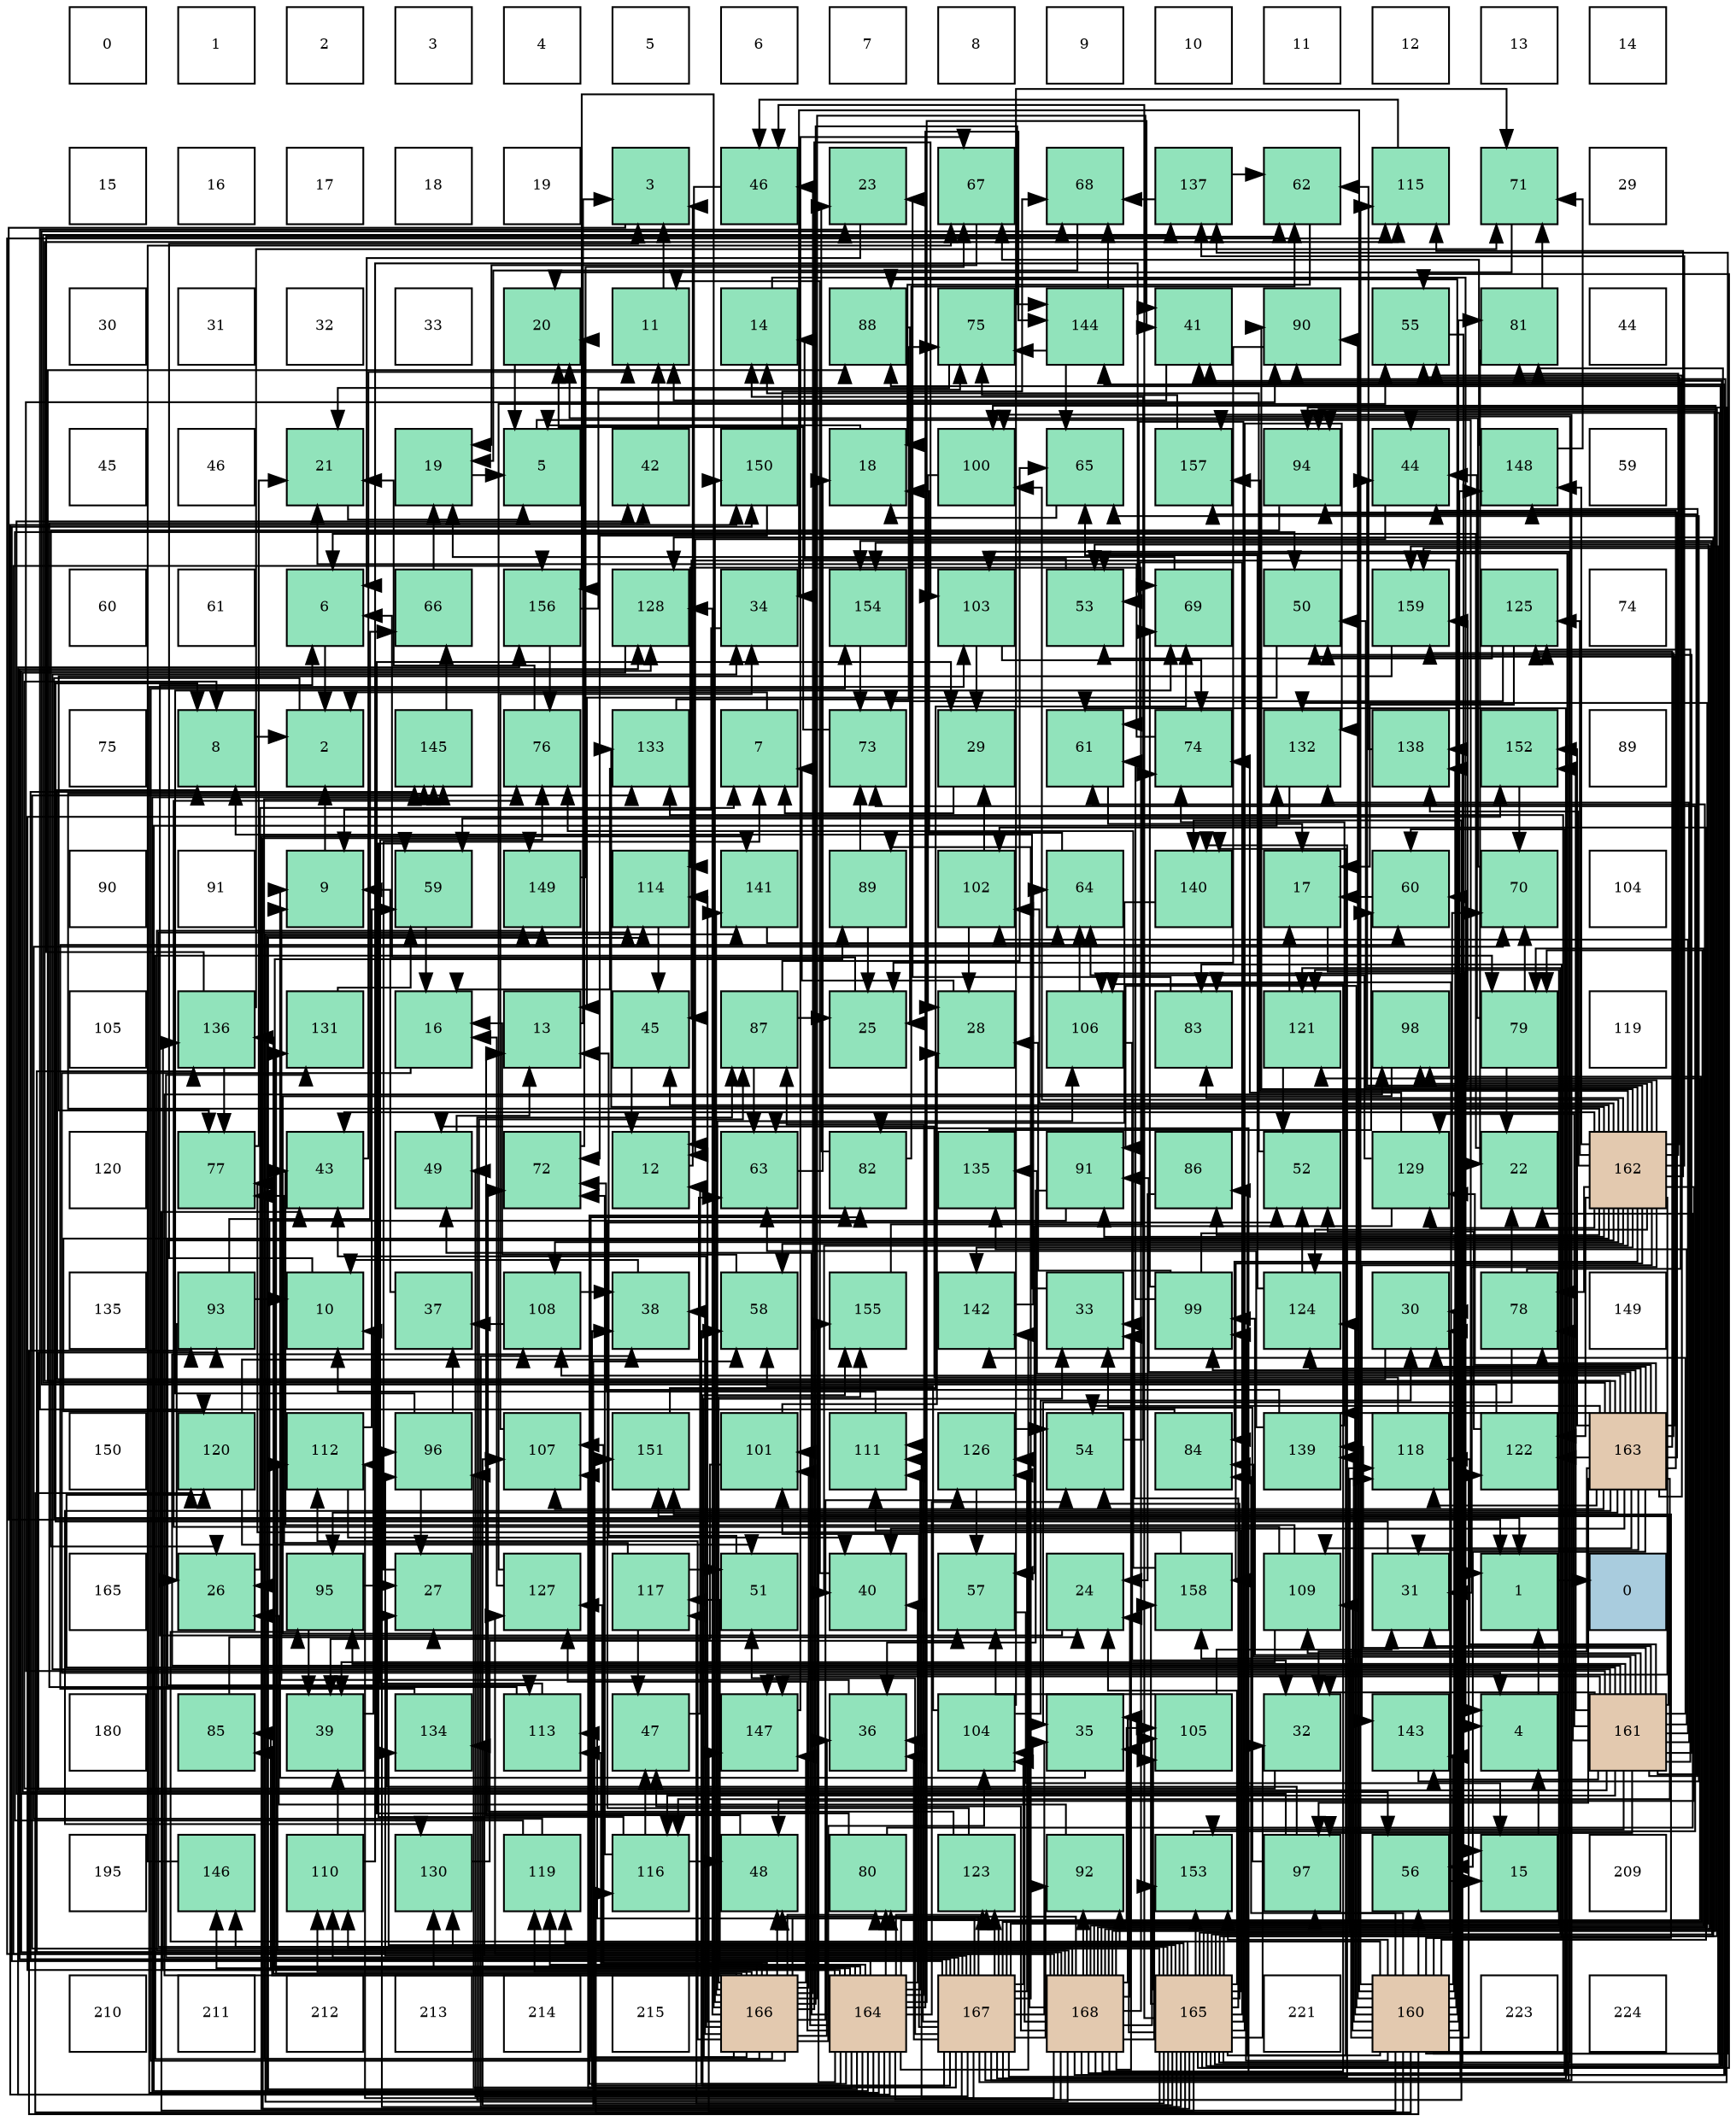 digraph layout{
 rankdir=TB;
 splines=ortho;
 node [style=filled shape=square fixedsize=true width=0.6];
0[label="0", fontsize=8, fillcolor="#ffffff"];
1[label="1", fontsize=8, fillcolor="#ffffff"];
2[label="2", fontsize=8, fillcolor="#ffffff"];
3[label="3", fontsize=8, fillcolor="#ffffff"];
4[label="4", fontsize=8, fillcolor="#ffffff"];
5[label="5", fontsize=8, fillcolor="#ffffff"];
6[label="6", fontsize=8, fillcolor="#ffffff"];
7[label="7", fontsize=8, fillcolor="#ffffff"];
8[label="8", fontsize=8, fillcolor="#ffffff"];
9[label="9", fontsize=8, fillcolor="#ffffff"];
10[label="10", fontsize=8, fillcolor="#ffffff"];
11[label="11", fontsize=8, fillcolor="#ffffff"];
12[label="12", fontsize=8, fillcolor="#ffffff"];
13[label="13", fontsize=8, fillcolor="#ffffff"];
14[label="14", fontsize=8, fillcolor="#ffffff"];
15[label="15", fontsize=8, fillcolor="#ffffff"];
16[label="16", fontsize=8, fillcolor="#ffffff"];
17[label="17", fontsize=8, fillcolor="#ffffff"];
18[label="18", fontsize=8, fillcolor="#ffffff"];
19[label="19", fontsize=8, fillcolor="#ffffff"];
20[label="3", fontsize=8, fillcolor="#91e3bb"];
21[label="46", fontsize=8, fillcolor="#91e3bb"];
22[label="23", fontsize=8, fillcolor="#91e3bb"];
23[label="67", fontsize=8, fillcolor="#91e3bb"];
24[label="68", fontsize=8, fillcolor="#91e3bb"];
25[label="137", fontsize=8, fillcolor="#91e3bb"];
26[label="62", fontsize=8, fillcolor="#91e3bb"];
27[label="115", fontsize=8, fillcolor="#91e3bb"];
28[label="71", fontsize=8, fillcolor="#91e3bb"];
29[label="29", fontsize=8, fillcolor="#ffffff"];
30[label="30", fontsize=8, fillcolor="#ffffff"];
31[label="31", fontsize=8, fillcolor="#ffffff"];
32[label="32", fontsize=8, fillcolor="#ffffff"];
33[label="33", fontsize=8, fillcolor="#ffffff"];
34[label="20", fontsize=8, fillcolor="#91e3bb"];
35[label="11", fontsize=8, fillcolor="#91e3bb"];
36[label="14", fontsize=8, fillcolor="#91e3bb"];
37[label="88", fontsize=8, fillcolor="#91e3bb"];
38[label="75", fontsize=8, fillcolor="#91e3bb"];
39[label="144", fontsize=8, fillcolor="#91e3bb"];
40[label="41", fontsize=8, fillcolor="#91e3bb"];
41[label="90", fontsize=8, fillcolor="#91e3bb"];
42[label="55", fontsize=8, fillcolor="#91e3bb"];
43[label="81", fontsize=8, fillcolor="#91e3bb"];
44[label="44", fontsize=8, fillcolor="#ffffff"];
45[label="45", fontsize=8, fillcolor="#ffffff"];
46[label="46", fontsize=8, fillcolor="#ffffff"];
47[label="21", fontsize=8, fillcolor="#91e3bb"];
48[label="19", fontsize=8, fillcolor="#91e3bb"];
49[label="5", fontsize=8, fillcolor="#91e3bb"];
50[label="42", fontsize=8, fillcolor="#91e3bb"];
51[label="150", fontsize=8, fillcolor="#91e3bb"];
52[label="18", fontsize=8, fillcolor="#91e3bb"];
53[label="100", fontsize=8, fillcolor="#91e3bb"];
54[label="65", fontsize=8, fillcolor="#91e3bb"];
55[label="157", fontsize=8, fillcolor="#91e3bb"];
56[label="94", fontsize=8, fillcolor="#91e3bb"];
57[label="44", fontsize=8, fillcolor="#91e3bb"];
58[label="148", fontsize=8, fillcolor="#91e3bb"];
59[label="59", fontsize=8, fillcolor="#ffffff"];
60[label="60", fontsize=8, fillcolor="#ffffff"];
61[label="61", fontsize=8, fillcolor="#ffffff"];
62[label="6", fontsize=8, fillcolor="#91e3bb"];
63[label="66", fontsize=8, fillcolor="#91e3bb"];
64[label="156", fontsize=8, fillcolor="#91e3bb"];
65[label="128", fontsize=8, fillcolor="#91e3bb"];
66[label="34", fontsize=8, fillcolor="#91e3bb"];
67[label="154", fontsize=8, fillcolor="#91e3bb"];
68[label="103", fontsize=8, fillcolor="#91e3bb"];
69[label="53", fontsize=8, fillcolor="#91e3bb"];
70[label="69", fontsize=8, fillcolor="#91e3bb"];
71[label="50", fontsize=8, fillcolor="#91e3bb"];
72[label="159", fontsize=8, fillcolor="#91e3bb"];
73[label="125", fontsize=8, fillcolor="#91e3bb"];
74[label="74", fontsize=8, fillcolor="#ffffff"];
75[label="75", fontsize=8, fillcolor="#ffffff"];
76[label="8", fontsize=8, fillcolor="#91e3bb"];
77[label="2", fontsize=8, fillcolor="#91e3bb"];
78[label="145", fontsize=8, fillcolor="#91e3bb"];
79[label="76", fontsize=8, fillcolor="#91e3bb"];
80[label="133", fontsize=8, fillcolor="#91e3bb"];
81[label="7", fontsize=8, fillcolor="#91e3bb"];
82[label="73", fontsize=8, fillcolor="#91e3bb"];
83[label="29", fontsize=8, fillcolor="#91e3bb"];
84[label="61", fontsize=8, fillcolor="#91e3bb"];
85[label="74", fontsize=8, fillcolor="#91e3bb"];
86[label="132", fontsize=8, fillcolor="#91e3bb"];
87[label="138", fontsize=8, fillcolor="#91e3bb"];
88[label="152", fontsize=8, fillcolor="#91e3bb"];
89[label="89", fontsize=8, fillcolor="#ffffff"];
90[label="90", fontsize=8, fillcolor="#ffffff"];
91[label="91", fontsize=8, fillcolor="#ffffff"];
92[label="9", fontsize=8, fillcolor="#91e3bb"];
93[label="59", fontsize=8, fillcolor="#91e3bb"];
94[label="149", fontsize=8, fillcolor="#91e3bb"];
95[label="114", fontsize=8, fillcolor="#91e3bb"];
96[label="141", fontsize=8, fillcolor="#91e3bb"];
97[label="89", fontsize=8, fillcolor="#91e3bb"];
98[label="102", fontsize=8, fillcolor="#91e3bb"];
99[label="64", fontsize=8, fillcolor="#91e3bb"];
100[label="140", fontsize=8, fillcolor="#91e3bb"];
101[label="17", fontsize=8, fillcolor="#91e3bb"];
102[label="60", fontsize=8, fillcolor="#91e3bb"];
103[label="70", fontsize=8, fillcolor="#91e3bb"];
104[label="104", fontsize=8, fillcolor="#ffffff"];
105[label="105", fontsize=8, fillcolor="#ffffff"];
106[label="136", fontsize=8, fillcolor="#91e3bb"];
107[label="131", fontsize=8, fillcolor="#91e3bb"];
108[label="16", fontsize=8, fillcolor="#91e3bb"];
109[label="13", fontsize=8, fillcolor="#91e3bb"];
110[label="45", fontsize=8, fillcolor="#91e3bb"];
111[label="87", fontsize=8, fillcolor="#91e3bb"];
112[label="25", fontsize=8, fillcolor="#91e3bb"];
113[label="28", fontsize=8, fillcolor="#91e3bb"];
114[label="106", fontsize=8, fillcolor="#91e3bb"];
115[label="83", fontsize=8, fillcolor="#91e3bb"];
116[label="121", fontsize=8, fillcolor="#91e3bb"];
117[label="98", fontsize=8, fillcolor="#91e3bb"];
118[label="79", fontsize=8, fillcolor="#91e3bb"];
119[label="119", fontsize=8, fillcolor="#ffffff"];
120[label="120", fontsize=8, fillcolor="#ffffff"];
121[label="77", fontsize=8, fillcolor="#91e3bb"];
122[label="43", fontsize=8, fillcolor="#91e3bb"];
123[label="49", fontsize=8, fillcolor="#91e3bb"];
124[label="72", fontsize=8, fillcolor="#91e3bb"];
125[label="12", fontsize=8, fillcolor="#91e3bb"];
126[label="63", fontsize=8, fillcolor="#91e3bb"];
127[label="82", fontsize=8, fillcolor="#91e3bb"];
128[label="135", fontsize=8, fillcolor="#91e3bb"];
129[label="91", fontsize=8, fillcolor="#91e3bb"];
130[label="86", fontsize=8, fillcolor="#91e3bb"];
131[label="52", fontsize=8, fillcolor="#91e3bb"];
132[label="129", fontsize=8, fillcolor="#91e3bb"];
133[label="22", fontsize=8, fillcolor="#91e3bb"];
134[label="162", fontsize=8, fillcolor="#e3c9af"];
135[label="135", fontsize=8, fillcolor="#ffffff"];
136[label="93", fontsize=8, fillcolor="#91e3bb"];
137[label="10", fontsize=8, fillcolor="#91e3bb"];
138[label="37", fontsize=8, fillcolor="#91e3bb"];
139[label="108", fontsize=8, fillcolor="#91e3bb"];
140[label="38", fontsize=8, fillcolor="#91e3bb"];
141[label="58", fontsize=8, fillcolor="#91e3bb"];
142[label="155", fontsize=8, fillcolor="#91e3bb"];
143[label="142", fontsize=8, fillcolor="#91e3bb"];
144[label="33", fontsize=8, fillcolor="#91e3bb"];
145[label="99", fontsize=8, fillcolor="#91e3bb"];
146[label="124", fontsize=8, fillcolor="#91e3bb"];
147[label="30", fontsize=8, fillcolor="#91e3bb"];
148[label="78", fontsize=8, fillcolor="#91e3bb"];
149[label="149", fontsize=8, fillcolor="#ffffff"];
150[label="150", fontsize=8, fillcolor="#ffffff"];
151[label="120", fontsize=8, fillcolor="#91e3bb"];
152[label="112", fontsize=8, fillcolor="#91e3bb"];
153[label="96", fontsize=8, fillcolor="#91e3bb"];
154[label="107", fontsize=8, fillcolor="#91e3bb"];
155[label="151", fontsize=8, fillcolor="#91e3bb"];
156[label="101", fontsize=8, fillcolor="#91e3bb"];
157[label="111", fontsize=8, fillcolor="#91e3bb"];
158[label="126", fontsize=8, fillcolor="#91e3bb"];
159[label="54", fontsize=8, fillcolor="#91e3bb"];
160[label="84", fontsize=8, fillcolor="#91e3bb"];
161[label="139", fontsize=8, fillcolor="#91e3bb"];
162[label="118", fontsize=8, fillcolor="#91e3bb"];
163[label="122", fontsize=8, fillcolor="#91e3bb"];
164[label="163", fontsize=8, fillcolor="#e3c9af"];
165[label="165", fontsize=8, fillcolor="#ffffff"];
166[label="26", fontsize=8, fillcolor="#91e3bb"];
167[label="95", fontsize=8, fillcolor="#91e3bb"];
168[label="27", fontsize=8, fillcolor="#91e3bb"];
169[label="127", fontsize=8, fillcolor="#91e3bb"];
170[label="117", fontsize=8, fillcolor="#91e3bb"];
171[label="51", fontsize=8, fillcolor="#91e3bb"];
172[label="40", fontsize=8, fillcolor="#91e3bb"];
173[label="57", fontsize=8, fillcolor="#91e3bb"];
174[label="24", fontsize=8, fillcolor="#91e3bb"];
175[label="158", fontsize=8, fillcolor="#91e3bb"];
176[label="109", fontsize=8, fillcolor="#91e3bb"];
177[label="31", fontsize=8, fillcolor="#91e3bb"];
178[label="1", fontsize=8, fillcolor="#91e3bb"];
179[label="0", fontsize=8, fillcolor="#a9ccde"];
180[label="180", fontsize=8, fillcolor="#ffffff"];
181[label="85", fontsize=8, fillcolor="#91e3bb"];
182[label="39", fontsize=8, fillcolor="#91e3bb"];
183[label="134", fontsize=8, fillcolor="#91e3bb"];
184[label="113", fontsize=8, fillcolor="#91e3bb"];
185[label="47", fontsize=8, fillcolor="#91e3bb"];
186[label="147", fontsize=8, fillcolor="#91e3bb"];
187[label="36", fontsize=8, fillcolor="#91e3bb"];
188[label="104", fontsize=8, fillcolor="#91e3bb"];
189[label="35", fontsize=8, fillcolor="#91e3bb"];
190[label="105", fontsize=8, fillcolor="#91e3bb"];
191[label="32", fontsize=8, fillcolor="#91e3bb"];
192[label="143", fontsize=8, fillcolor="#91e3bb"];
193[label="4", fontsize=8, fillcolor="#91e3bb"];
194[label="161", fontsize=8, fillcolor="#e3c9af"];
195[label="195", fontsize=8, fillcolor="#ffffff"];
196[label="146", fontsize=8, fillcolor="#91e3bb"];
197[label="110", fontsize=8, fillcolor="#91e3bb"];
198[label="130", fontsize=8, fillcolor="#91e3bb"];
199[label="119", fontsize=8, fillcolor="#91e3bb"];
200[label="116", fontsize=8, fillcolor="#91e3bb"];
201[label="48", fontsize=8, fillcolor="#91e3bb"];
202[label="80", fontsize=8, fillcolor="#91e3bb"];
203[label="123", fontsize=8, fillcolor="#91e3bb"];
204[label="92", fontsize=8, fillcolor="#91e3bb"];
205[label="153", fontsize=8, fillcolor="#91e3bb"];
206[label="97", fontsize=8, fillcolor="#91e3bb"];
207[label="56", fontsize=8, fillcolor="#91e3bb"];
208[label="15", fontsize=8, fillcolor="#91e3bb"];
209[label="209", fontsize=8, fillcolor="#ffffff"];
210[label="210", fontsize=8, fillcolor="#ffffff"];
211[label="211", fontsize=8, fillcolor="#ffffff"];
212[label="212", fontsize=8, fillcolor="#ffffff"];
213[label="213", fontsize=8, fillcolor="#ffffff"];
214[label="214", fontsize=8, fillcolor="#ffffff"];
215[label="215", fontsize=8, fillcolor="#ffffff"];
216[label="166", fontsize=8, fillcolor="#e3c9af"];
217[label="164", fontsize=8, fillcolor="#e3c9af"];
218[label="167", fontsize=8, fillcolor="#e3c9af"];
219[label="168", fontsize=8, fillcolor="#e3c9af"];
220[label="165", fontsize=8, fillcolor="#e3c9af"];
221[label="221", fontsize=8, fillcolor="#ffffff"];
222[label="160", fontsize=8, fillcolor="#e3c9af"];
223[label="223", fontsize=8, fillcolor="#ffffff"];
224[label="224", fontsize=8, fillcolor="#ffffff"];
edge [constraint=false, style=vis];178 -> 179;
77 -> 178;
20 -> 178;
193 -> 178;
49 -> 178;
62 -> 77;
81 -> 77;
76 -> 77;
92 -> 77;
137 -> 20;
35 -> 20;
125 -> 20;
109 -> 20;
36 -> 193;
208 -> 193;
108 -> 193;
101 -> 193;
52 -> 49;
48 -> 49;
34 -> 49;
47 -> 49;
133 -> 62;
22 -> 62;
174 -> 62;
112 -> 62;
166 -> 81;
168 -> 81;
113 -> 81;
83 -> 81;
147 -> 76;
177 -> 76;
191 -> 76;
144 -> 76;
66 -> 92;
189 -> 92;
187 -> 92;
138 -> 92;
140 -> 137;
182 -> 137;
172 -> 35;
40 -> 35;
50 -> 35;
122 -> 35;
57 -> 125;
110 -> 125;
21 -> 125;
185 -> 125;
201 -> 109;
123 -> 109;
71 -> 109;
171 -> 109;
131 -> 36;
69 -> 36;
159 -> 36;
42 -> 208;
207 -> 208;
173 -> 208;
141 -> 108;
93 -> 108;
102 -> 101;
84 -> 101;
26 -> 52;
126 -> 52;
99 -> 52;
54 -> 52;
63 -> 48;
23 -> 48;
24 -> 48;
70 -> 48;
103 -> 34;
28 -> 34;
124 -> 34;
82 -> 34;
85 -> 47;
38 -> 47;
79 -> 47;
121 -> 47;
148 -> 133;
148 -> 189;
148 -> 40;
118 -> 133;
118 -> 57;
118 -> 103;
202 -> 133;
202 -> 83;
43 -> 133;
43 -> 28;
127 -> 22;
127 -> 26;
115 -> 22;
160 -> 22;
181 -> 174;
130 -> 174;
111 -> 112;
111 -> 126;
111 -> 54;
37 -> 112;
97 -> 112;
97 -> 82;
41 -> 112;
129 -> 166;
129 -> 187;
204 -> 166;
136 -> 137;
136 -> 166;
136 -> 63;
56 -> 166;
167 -> 168;
167 -> 182;
153 -> 168;
153 -> 138;
153 -> 70;
206 -> 168;
206 -> 144;
206 -> 50;
117 -> 168;
145 -> 113;
145 -> 84;
145 -> 70;
145 -> 103;
53 -> 113;
156 -> 113;
156 -> 182;
98 -> 113;
98 -> 83;
68 -> 83;
68 -> 85;
188 -> 147;
188 -> 141;
188 -> 28;
190 -> 177;
190 -> 173;
114 -> 191;
114 -> 99;
154 -> 66;
139 -> 138;
139 -> 140;
176 -> 182;
176 -> 122;
176 -> 79;
197 -> 182;
197 -> 70;
157 -> 137;
152 -> 172;
152 -> 93;
184 -> 50;
184 -> 79;
95 -> 110;
27 -> 21;
200 -> 185;
200 -> 201;
200 -> 93;
200 -> 124;
170 -> 185;
170 -> 171;
170 -> 121;
162 -> 123;
199 -> 71;
199 -> 103;
151 -> 171;
151 -> 126;
116 -> 101;
116 -> 131;
163 -> 131;
163 -> 24;
203 -> 131;
203 -> 124;
146 -> 131;
146 -> 54;
73 -> 101;
73 -> 69;
73 -> 82;
158 -> 159;
158 -> 173;
169 -> 108;
169 -> 42;
65 -> 207;
132 -> 173;
132 -> 99;
132 -> 85;
198 -> 173;
107 -> 93;
86 -> 93;
80 -> 108;
80 -> 38;
183 -> 102;
128 -> 102;
106 -> 26;
106 -> 28;
106 -> 121;
25 -> 26;
25 -> 24;
87 -> 26;
161 -> 126;
161 -> 124;
161 -> 85;
100 -> 126;
96 -> 99;
143 -> 99;
192 -> 54;
39 -> 54;
39 -> 24;
39 -> 38;
78 -> 63;
196 -> 23;
186 -> 23;
58 -> 23;
58 -> 28;
94 -> 23;
51 -> 24;
51 -> 124;
155 -> 70;
88 -> 103;
205 -> 82;
67 -> 82;
142 -> 85;
64 -> 38;
64 -> 79;
55 -> 38;
175 -> 79;
175 -> 121;
72 -> 121;
222 -> 147;
222 -> 66;
222 -> 110;
222 -> 207;
222 -> 43;
222 -> 115;
222 -> 160;
222 -> 130;
222 -> 37;
222 -> 41;
222 -> 129;
222 -> 136;
222 -> 167;
222 -> 206;
222 -> 145;
222 -> 98;
222 -> 176;
222 -> 27;
222 -> 200;
222 -> 151;
222 -> 163;
222 -> 146;
222 -> 80;
222 -> 25;
222 -> 87;
222 -> 161;
222 -> 192;
222 -> 186;
222 -> 58;
222 -> 155;
222 -> 205;
222 -> 175;
222 -> 72;
194 -> 177;
194 -> 191;
194 -> 66;
194 -> 71;
194 -> 148;
194 -> 160;
194 -> 41;
194 -> 136;
194 -> 167;
194 -> 206;
194 -> 145;
194 -> 98;
194 -> 139;
194 -> 176;
194 -> 200;
194 -> 162;
194 -> 151;
194 -> 73;
194 -> 132;
194 -> 86;
194 -> 128;
194 -> 161;
194 -> 143;
194 -> 192;
194 -> 186;
194 -> 58;
194 -> 155;
194 -> 88;
194 -> 205;
194 -> 55;
134 -> 177;
134 -> 172;
134 -> 122;
134 -> 57;
134 -> 110;
134 -> 201;
134 -> 71;
134 -> 42;
134 -> 141;
134 -> 102;
134 -> 148;
134 -> 43;
134 -> 115;
134 -> 160;
134 -> 130;
134 -> 41;
134 -> 129;
134 -> 117;
134 -> 53;
134 -> 98;
134 -> 139;
134 -> 184;
134 -> 27;
134 -> 151;
134 -> 163;
134 -> 146;
134 -> 73;
134 -> 132;
134 -> 80;
134 -> 25;
134 -> 87;
134 -> 143;
134 -> 192;
134 -> 78;
134 -> 186;
134 -> 58;
134 -> 55;
134 -> 175;
134 -> 72;
164 -> 147;
164 -> 177;
164 -> 191;
164 -> 172;
164 -> 57;
164 -> 71;
164 -> 159;
164 -> 42;
164 -> 207;
164 -> 148;
164 -> 37;
164 -> 129;
164 -> 56;
164 -> 167;
164 -> 206;
164 -> 145;
164 -> 154;
164 -> 139;
164 -> 176;
164 -> 27;
164 -> 200;
164 -> 162;
164 -> 163;
164 -> 146;
164 -> 73;
164 -> 132;
164 -> 198;
164 -> 128;
164 -> 25;
164 -> 161;
164 -> 88;
164 -> 72;
217 -> 172;
217 -> 40;
217 -> 123;
217 -> 159;
217 -> 141;
217 -> 202;
217 -> 127;
217 -> 181;
217 -> 111;
217 -> 97;
217 -> 153;
217 -> 156;
217 -> 68;
217 -> 157;
217 -> 95;
217 -> 170;
217 -> 199;
217 -> 116;
217 -> 203;
217 -> 169;
217 -> 198;
217 -> 86;
217 -> 106;
217 -> 100;
217 -> 143;
217 -> 39;
217 -> 78;
217 -> 196;
217 -> 94;
217 -> 51;
217 -> 88;
217 -> 142;
217 -> 64;
220 -> 174;
220 -> 147;
220 -> 191;
220 -> 144;
220 -> 189;
220 -> 187;
220 -> 140;
220 -> 40;
220 -> 122;
220 -> 57;
220 -> 21;
220 -> 69;
220 -> 159;
220 -> 42;
220 -> 141;
220 -> 84;
220 -> 43;
220 -> 115;
220 -> 37;
220 -> 204;
220 -> 56;
220 -> 153;
220 -> 190;
220 -> 154;
220 -> 157;
220 -> 95;
220 -> 170;
220 -> 162;
220 -> 199;
220 -> 116;
220 -> 65;
220 -> 198;
220 -> 86;
220 -> 80;
220 -> 183;
220 -> 87;
220 -> 100;
220 -> 96;
220 -> 196;
220 -> 94;
220 -> 155;
220 -> 205;
220 -> 67;
220 -> 55;
220 -> 175;
216 -> 144;
216 -> 187;
216 -> 140;
216 -> 40;
216 -> 122;
216 -> 21;
216 -> 201;
216 -> 118;
216 -> 202;
216 -> 127;
216 -> 181;
216 -> 117;
216 -> 156;
216 -> 68;
216 -> 188;
216 -> 114;
216 -> 154;
216 -> 197;
216 -> 152;
216 -> 184;
216 -> 95;
216 -> 199;
216 -> 203;
216 -> 158;
216 -> 169;
216 -> 65;
216 -> 107;
216 -> 106;
216 -> 96;
216 -> 39;
216 -> 78;
216 -> 186;
216 -> 51;
216 -> 67;
216 -> 142;
216 -> 64;
218 -> 189;
218 -> 187;
218 -> 140;
218 -> 201;
218 -> 123;
218 -> 171;
218 -> 69;
218 -> 84;
218 -> 118;
218 -> 111;
218 -> 97;
218 -> 204;
218 -> 56;
218 -> 153;
218 -> 117;
218 -> 53;
218 -> 156;
218 -> 68;
218 -> 188;
218 -> 190;
218 -> 114;
218 -> 154;
218 -> 197;
218 -> 157;
218 -> 152;
218 -> 184;
218 -> 203;
218 -> 158;
218 -> 169;
218 -> 65;
218 -> 107;
218 -> 183;
218 -> 100;
218 -> 78;
218 -> 51;
218 -> 142;
219 -> 174;
219 -> 144;
219 -> 189;
219 -> 185;
219 -> 69;
219 -> 102;
219 -> 84;
219 -> 118;
219 -> 202;
219 -> 127;
219 -> 111;
219 -> 41;
219 -> 204;
219 -> 56;
219 -> 53;
219 -> 188;
219 -> 190;
219 -> 114;
219 -> 197;
219 -> 157;
219 -> 152;
219 -> 95;
219 -> 27;
219 -> 162;
219 -> 116;
219 -> 158;
219 -> 65;
219 -> 86;
219 -> 106;
219 -> 96;
219 -> 39;
219 -> 94;
219 -> 205;
219 -> 67;
219 -> 64;
219 -> 72;
edge [constraint=true, style=invis];
0 -> 15 -> 30 -> 45 -> 60 -> 75 -> 90 -> 105 -> 120 -> 135 -> 150 -> 165 -> 180 -> 195 -> 210;
1 -> 16 -> 31 -> 46 -> 61 -> 76 -> 91 -> 106 -> 121 -> 136 -> 151 -> 166 -> 181 -> 196 -> 211;
2 -> 17 -> 32 -> 47 -> 62 -> 77 -> 92 -> 107 -> 122 -> 137 -> 152 -> 167 -> 182 -> 197 -> 212;
3 -> 18 -> 33 -> 48 -> 63 -> 78 -> 93 -> 108 -> 123 -> 138 -> 153 -> 168 -> 183 -> 198 -> 213;
4 -> 19 -> 34 -> 49 -> 64 -> 79 -> 94 -> 109 -> 124 -> 139 -> 154 -> 169 -> 184 -> 199 -> 214;
5 -> 20 -> 35 -> 50 -> 65 -> 80 -> 95 -> 110 -> 125 -> 140 -> 155 -> 170 -> 185 -> 200 -> 215;
6 -> 21 -> 36 -> 51 -> 66 -> 81 -> 96 -> 111 -> 126 -> 141 -> 156 -> 171 -> 186 -> 201 -> 216;
7 -> 22 -> 37 -> 52 -> 67 -> 82 -> 97 -> 112 -> 127 -> 142 -> 157 -> 172 -> 187 -> 202 -> 217;
8 -> 23 -> 38 -> 53 -> 68 -> 83 -> 98 -> 113 -> 128 -> 143 -> 158 -> 173 -> 188 -> 203 -> 218;
9 -> 24 -> 39 -> 54 -> 69 -> 84 -> 99 -> 114 -> 129 -> 144 -> 159 -> 174 -> 189 -> 204 -> 219;
10 -> 25 -> 40 -> 55 -> 70 -> 85 -> 100 -> 115 -> 130 -> 145 -> 160 -> 175 -> 190 -> 205 -> 220;
11 -> 26 -> 41 -> 56 -> 71 -> 86 -> 101 -> 116 -> 131 -> 146 -> 161 -> 176 -> 191 -> 206 -> 221;
12 -> 27 -> 42 -> 57 -> 72 -> 87 -> 102 -> 117 -> 132 -> 147 -> 162 -> 177 -> 192 -> 207 -> 222;
13 -> 28 -> 43 -> 58 -> 73 -> 88 -> 103 -> 118 -> 133 -> 148 -> 163 -> 178 -> 193 -> 208 -> 223;
14 -> 29 -> 44 -> 59 -> 74 -> 89 -> 104 -> 119 -> 134 -> 149 -> 164 -> 179 -> 194 -> 209 -> 224;
rank = same {0 -> 1 -> 2 -> 3 -> 4 -> 5 -> 6 -> 7 -> 8 -> 9 -> 10 -> 11 -> 12 -> 13 -> 14};
rank = same {15 -> 16 -> 17 -> 18 -> 19 -> 20 -> 21 -> 22 -> 23 -> 24 -> 25 -> 26 -> 27 -> 28 -> 29};
rank = same {30 -> 31 -> 32 -> 33 -> 34 -> 35 -> 36 -> 37 -> 38 -> 39 -> 40 -> 41 -> 42 -> 43 -> 44};
rank = same {45 -> 46 -> 47 -> 48 -> 49 -> 50 -> 51 -> 52 -> 53 -> 54 -> 55 -> 56 -> 57 -> 58 -> 59};
rank = same {60 -> 61 -> 62 -> 63 -> 64 -> 65 -> 66 -> 67 -> 68 -> 69 -> 70 -> 71 -> 72 -> 73 -> 74};
rank = same {75 -> 76 -> 77 -> 78 -> 79 -> 80 -> 81 -> 82 -> 83 -> 84 -> 85 -> 86 -> 87 -> 88 -> 89};
rank = same {90 -> 91 -> 92 -> 93 -> 94 -> 95 -> 96 -> 97 -> 98 -> 99 -> 100 -> 101 -> 102 -> 103 -> 104};
rank = same {105 -> 106 -> 107 -> 108 -> 109 -> 110 -> 111 -> 112 -> 113 -> 114 -> 115 -> 116 -> 117 -> 118 -> 119};
rank = same {120 -> 121 -> 122 -> 123 -> 124 -> 125 -> 126 -> 127 -> 128 -> 129 -> 130 -> 131 -> 132 -> 133 -> 134};
rank = same {135 -> 136 -> 137 -> 138 -> 139 -> 140 -> 141 -> 142 -> 143 -> 144 -> 145 -> 146 -> 147 -> 148 -> 149};
rank = same {150 -> 151 -> 152 -> 153 -> 154 -> 155 -> 156 -> 157 -> 158 -> 159 -> 160 -> 161 -> 162 -> 163 -> 164};
rank = same {165 -> 166 -> 167 -> 168 -> 169 -> 170 -> 171 -> 172 -> 173 -> 174 -> 175 -> 176 -> 177 -> 178 -> 179};
rank = same {180 -> 181 -> 182 -> 183 -> 184 -> 185 -> 186 -> 187 -> 188 -> 189 -> 190 -> 191 -> 192 -> 193 -> 194};
rank = same {195 -> 196 -> 197 -> 198 -> 199 -> 200 -> 201 -> 202 -> 203 -> 204 -> 205 -> 206 -> 207 -> 208 -> 209};
rank = same {210 -> 211 -> 212 -> 213 -> 214 -> 215 -> 216 -> 217 -> 218 -> 219 -> 220 -> 221 -> 222 -> 223 -> 224};
}